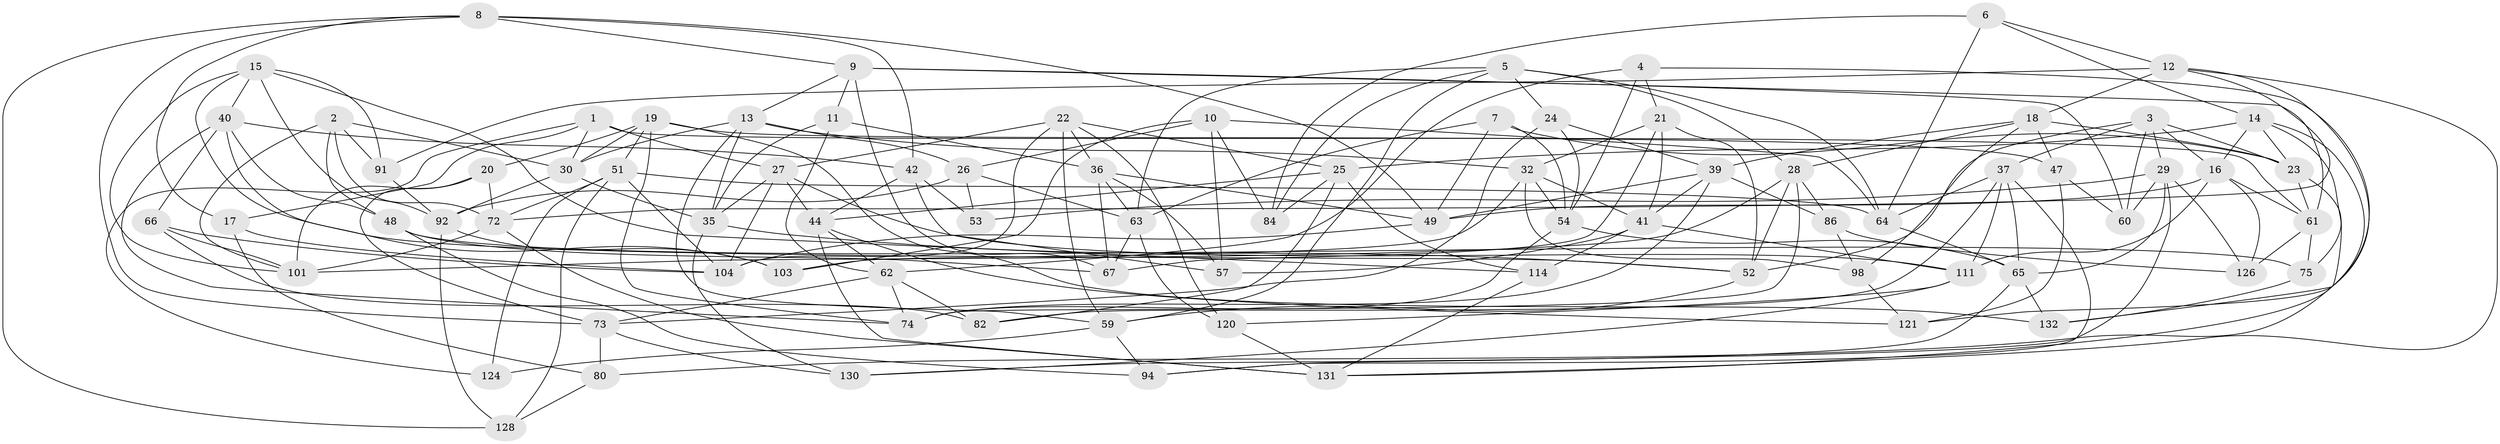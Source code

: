 // Generated by graph-tools (version 1.1) at 2025/24/03/03/25 07:24:24]
// undirected, 81 vertices, 209 edges
graph export_dot {
graph [start="1"]
  node [color=gray90,style=filled];
  1 [super="+76"];
  2 [super="+78"];
  3 [super="+95"];
  4;
  5 [super="+34"];
  6;
  7;
  8 [super="+38"];
  9 [super="+127"];
  10 [super="+55"];
  11;
  12 [super="+99"];
  13 [super="+93"];
  14 [super="+85"];
  15 [super="+116"];
  16 [super="+117"];
  17;
  18 [super="+81"];
  19 [super="+31"];
  20;
  21 [super="+43"];
  22 [super="+33"];
  23 [super="+125"];
  24;
  25 [super="+96"];
  26 [super="+87"];
  27 [super="+115"];
  28 [super="+109"];
  29 [super="+123"];
  30 [super="+106"];
  32 [super="+97"];
  35 [super="+50"];
  36 [super="+45"];
  37 [super="+58"];
  39 [super="+83"];
  40 [super="+46"];
  41 [super="+89"];
  42 [super="+71"];
  44 [super="+113"];
  47;
  48 [super="+77"];
  49 [super="+90"];
  51 [super="+100"];
  52 [super="+70"];
  53;
  54 [super="+56"];
  57;
  59 [super="+68"];
  60;
  61 [super="+88"];
  62 [super="+119"];
  63 [super="+102"];
  64 [super="+79"];
  65 [super="+107"];
  66;
  67 [super="+69"];
  72 [super="+122"];
  73 [super="+108"];
  74 [super="+112"];
  75;
  80;
  82;
  84;
  86;
  91;
  92 [super="+110"];
  94;
  98;
  101 [super="+105"];
  103;
  104 [super="+129"];
  111 [super="+118"];
  114;
  120;
  121;
  124;
  126;
  128;
  130;
  131 [super="+133"];
  132;
  1 -- 124 [weight=2];
  1 -- 17;
  1 -- 27;
  1 -- 30;
  1 -- 61;
  2 -- 91;
  2 -- 48 [weight=2];
  2 -- 30;
  2 -- 72;
  2 -- 101;
  3 -- 60;
  3 -- 29;
  3 -- 16;
  3 -- 37;
  3 -- 23;
  3 -- 52;
  4 -- 54;
  4 -- 21;
  4 -- 132;
  4 -- 62;
  5 -- 59;
  5 -- 64;
  5 -- 63;
  5 -- 24;
  5 -- 28;
  5 -- 84;
  6 -- 14;
  6 -- 84;
  6 -- 12;
  6 -- 64;
  7 -- 54;
  7 -- 63;
  7 -- 23;
  7 -- 49;
  8 -- 17;
  8 -- 42;
  8 -- 128;
  8 -- 9;
  8 -- 73;
  8 -- 49;
  9 -- 11;
  9 -- 60;
  9 -- 13;
  9 -- 67;
  9 -- 61;
  10 -- 103;
  10 -- 57;
  10 -- 26 [weight=2];
  10 -- 84;
  10 -- 64;
  11 -- 62;
  11 -- 36;
  11 -- 35;
  12 -- 131;
  12 -- 121;
  12 -- 72;
  12 -- 91;
  12 -- 18;
  13 -- 30;
  13 -- 32;
  13 -- 26;
  13 -- 59;
  13 -- 35;
  14 -- 23;
  14 -- 80;
  14 -- 75;
  14 -- 25;
  14 -- 16;
  15 -- 114;
  15 -- 40;
  15 -- 101;
  15 -- 91;
  15 -- 92;
  15 -- 52;
  16 -- 111;
  16 -- 126;
  16 -- 61;
  16 -- 49;
  17 -- 104;
  17 -- 80;
  18 -- 47;
  18 -- 28;
  18 -- 98;
  18 -- 23;
  18 -- 39;
  19 -- 51;
  19 -- 74;
  19 -- 132;
  19 -- 20;
  19 -- 47;
  19 -- 30;
  20 -- 73;
  20 -- 101;
  20 -- 72;
  21 -- 52;
  21 -- 41;
  21 -- 67 [weight=2];
  21 -- 32;
  22 -- 27;
  22 -- 36;
  22 -- 59;
  22 -- 104;
  22 -- 25;
  22 -- 120;
  23 -- 131;
  23 -- 61;
  24 -- 39;
  24 -- 54;
  24 -- 73;
  25 -- 84;
  25 -- 82;
  25 -- 114;
  25 -- 44;
  26 -- 63;
  26 -- 53;
  26 -- 92;
  27 -- 35;
  27 -- 111;
  27 -- 44;
  27 -- 104;
  28 -- 52;
  28 -- 101;
  28 -- 86;
  28 -- 74;
  29 -- 53;
  29 -- 130;
  29 -- 60;
  29 -- 126;
  29 -- 65;
  30 -- 92;
  30 -- 35;
  32 -- 103;
  32 -- 98;
  32 -- 41;
  32 -- 54;
  35 -- 130;
  35 -- 52;
  36 -- 49;
  36 -- 63;
  36 -- 57;
  36 -- 67;
  37 -- 82;
  37 -- 65;
  37 -- 94;
  37 -- 111;
  37 -- 64;
  39 -- 41;
  39 -- 74;
  39 -- 49;
  39 -- 86;
  40 -- 66;
  40 -- 42;
  40 -- 48;
  40 -- 74;
  40 -- 103;
  41 -- 114;
  41 -- 111;
  41 -- 57;
  42 -- 53 [weight=2];
  42 -- 57;
  42 -- 44;
  44 -- 62;
  44 -- 131;
  44 -- 121;
  47 -- 60;
  47 -- 121;
  48 -- 75;
  48 -- 94;
  48 -- 67;
  49 -- 104;
  51 -- 124;
  51 -- 64;
  51 -- 128;
  51 -- 72;
  51 -- 104;
  52 -- 59;
  54 -- 65;
  54 -- 74;
  59 -- 94;
  59 -- 124;
  61 -- 126;
  61 -- 75;
  62 -- 82;
  62 -- 73;
  62 -- 74;
  63 -- 67;
  63 -- 120;
  64 -- 65;
  65 -- 94;
  65 -- 132;
  66 -- 82;
  66 -- 104;
  66 -- 101;
  72 -- 131;
  72 -- 101;
  73 -- 80;
  73 -- 130;
  75 -- 132;
  80 -- 128;
  86 -- 126;
  86 -- 98;
  91 -- 92;
  92 -- 128;
  92 -- 103;
  98 -- 121;
  111 -- 130;
  111 -- 120;
  114 -- 131;
  120 -- 131;
}
